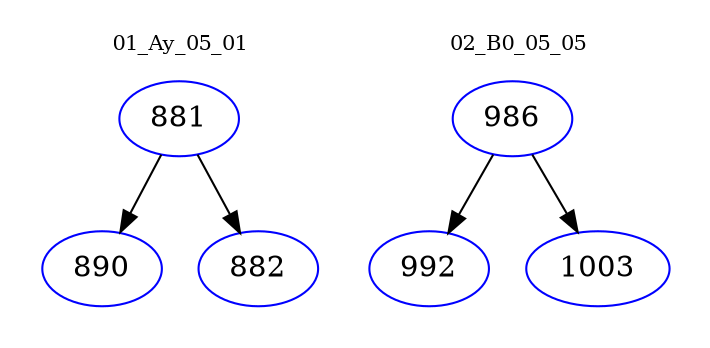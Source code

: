 digraph{
subgraph cluster_0 {
color = white
label = "01_Ay_05_01";
fontsize=10;
T0_881 [label="881", color="blue"]
T0_881 -> T0_890 [color="black"]
T0_890 [label="890", color="blue"]
T0_881 -> T0_882 [color="black"]
T0_882 [label="882", color="blue"]
}
subgraph cluster_1 {
color = white
label = "02_B0_05_05";
fontsize=10;
T1_986 [label="986", color="blue"]
T1_986 -> T1_992 [color="black"]
T1_992 [label="992", color="blue"]
T1_986 -> T1_1003 [color="black"]
T1_1003 [label="1003", color="blue"]
}
}
